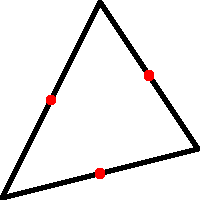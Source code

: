 size(100,100);

pair p1 = (0,0);
pair p2 = (1.0,0.25);
pair p3 = (0.5,1.0);

draw(p1--p2--p3--cycle, linewidth(2));

pen pd = red + linewidth(5);

dot( 0.5*(p1+p2), pd);
dot( 0.5*(p2+p3), pd);
dot( 0.5*(p3+p1), pd);
